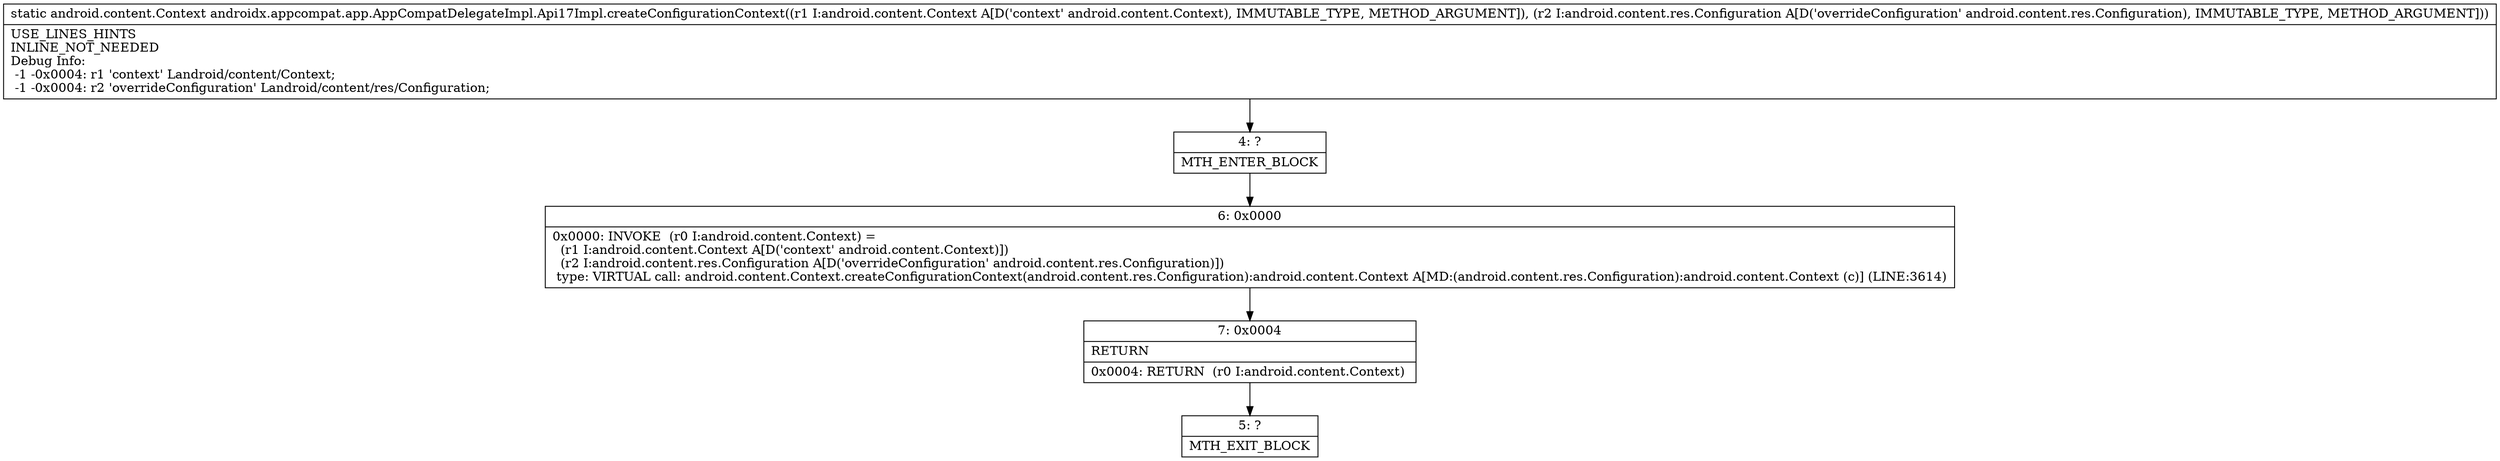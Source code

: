 digraph "CFG forandroidx.appcompat.app.AppCompatDelegateImpl.Api17Impl.createConfigurationContext(Landroid\/content\/Context;Landroid\/content\/res\/Configuration;)Landroid\/content\/Context;" {
Node_4 [shape=record,label="{4\:\ ?|MTH_ENTER_BLOCK\l}"];
Node_6 [shape=record,label="{6\:\ 0x0000|0x0000: INVOKE  (r0 I:android.content.Context) = \l  (r1 I:android.content.Context A[D('context' android.content.Context)])\l  (r2 I:android.content.res.Configuration A[D('overrideConfiguration' android.content.res.Configuration)])\l type: VIRTUAL call: android.content.Context.createConfigurationContext(android.content.res.Configuration):android.content.Context A[MD:(android.content.res.Configuration):android.content.Context (c)] (LINE:3614)\l}"];
Node_7 [shape=record,label="{7\:\ 0x0004|RETURN\l|0x0004: RETURN  (r0 I:android.content.Context) \l}"];
Node_5 [shape=record,label="{5\:\ ?|MTH_EXIT_BLOCK\l}"];
MethodNode[shape=record,label="{static android.content.Context androidx.appcompat.app.AppCompatDelegateImpl.Api17Impl.createConfigurationContext((r1 I:android.content.Context A[D('context' android.content.Context), IMMUTABLE_TYPE, METHOD_ARGUMENT]), (r2 I:android.content.res.Configuration A[D('overrideConfiguration' android.content.res.Configuration), IMMUTABLE_TYPE, METHOD_ARGUMENT]))  | USE_LINES_HINTS\lINLINE_NOT_NEEDED\lDebug Info:\l  \-1 \-0x0004: r1 'context' Landroid\/content\/Context;\l  \-1 \-0x0004: r2 'overrideConfiguration' Landroid\/content\/res\/Configuration;\l}"];
MethodNode -> Node_4;Node_4 -> Node_6;
Node_6 -> Node_7;
Node_7 -> Node_5;
}

